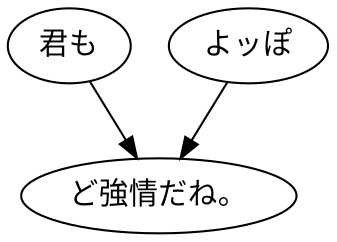 digraph graph7670 {
	node0 [label="君も"];
	node1 [label="よッぽ"];
	node2 [label="ど強情だね。"];
	node0 -> node2;
	node1 -> node2;
}
